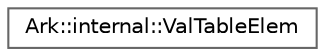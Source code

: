 digraph "Graphical Class Hierarchy"
{
 // INTERACTIVE_SVG=YES
 // LATEX_PDF_SIZE
  bgcolor="transparent";
  edge [fontname=Helvetica,fontsize=10,labelfontname=Helvetica,labelfontsize=10];
  node [fontname=Helvetica,fontsize=10,shape=box,height=0.2,width=0.4];
  rankdir="LR";
  Node0 [label="Ark::internal::ValTableElem",height=0.2,width=0.4,color="grey40", fillcolor="white", style="filled",URL="$d8/dc4/structArk_1_1internal_1_1ValTableElem.html",tooltip="A Compiler Value class helper to handle multiple types."];
}
